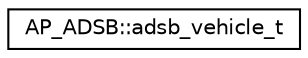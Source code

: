 digraph "Graphical Class Hierarchy"
{
 // INTERACTIVE_SVG=YES
  edge [fontname="Helvetica",fontsize="10",labelfontname="Helvetica",labelfontsize="10"];
  node [fontname="Helvetica",fontsize="10",shape=record];
  rankdir="LR";
  Node1 [label="AP_ADSB::adsb_vehicle_t",height=0.2,width=0.4,color="black", fillcolor="white", style="filled",URL="$structAP__ADSB_1_1adsb__vehicle__t.html"];
}
